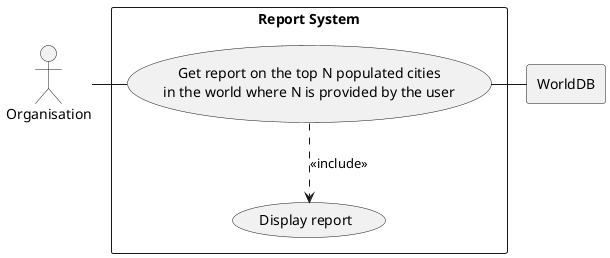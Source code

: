 @startuml

actor Org as "Organisation"

rectangle WorldDB

rectangle "Report System" {
    usecase UC1 as "Get report on the top N populated cities
    in the world where N is provided by the user"

    usecase UCa as "Display report"

    Org - UC1
    UC1 ..> UCa : <<include>>
    UC1 - WorldDB
}

@enduml